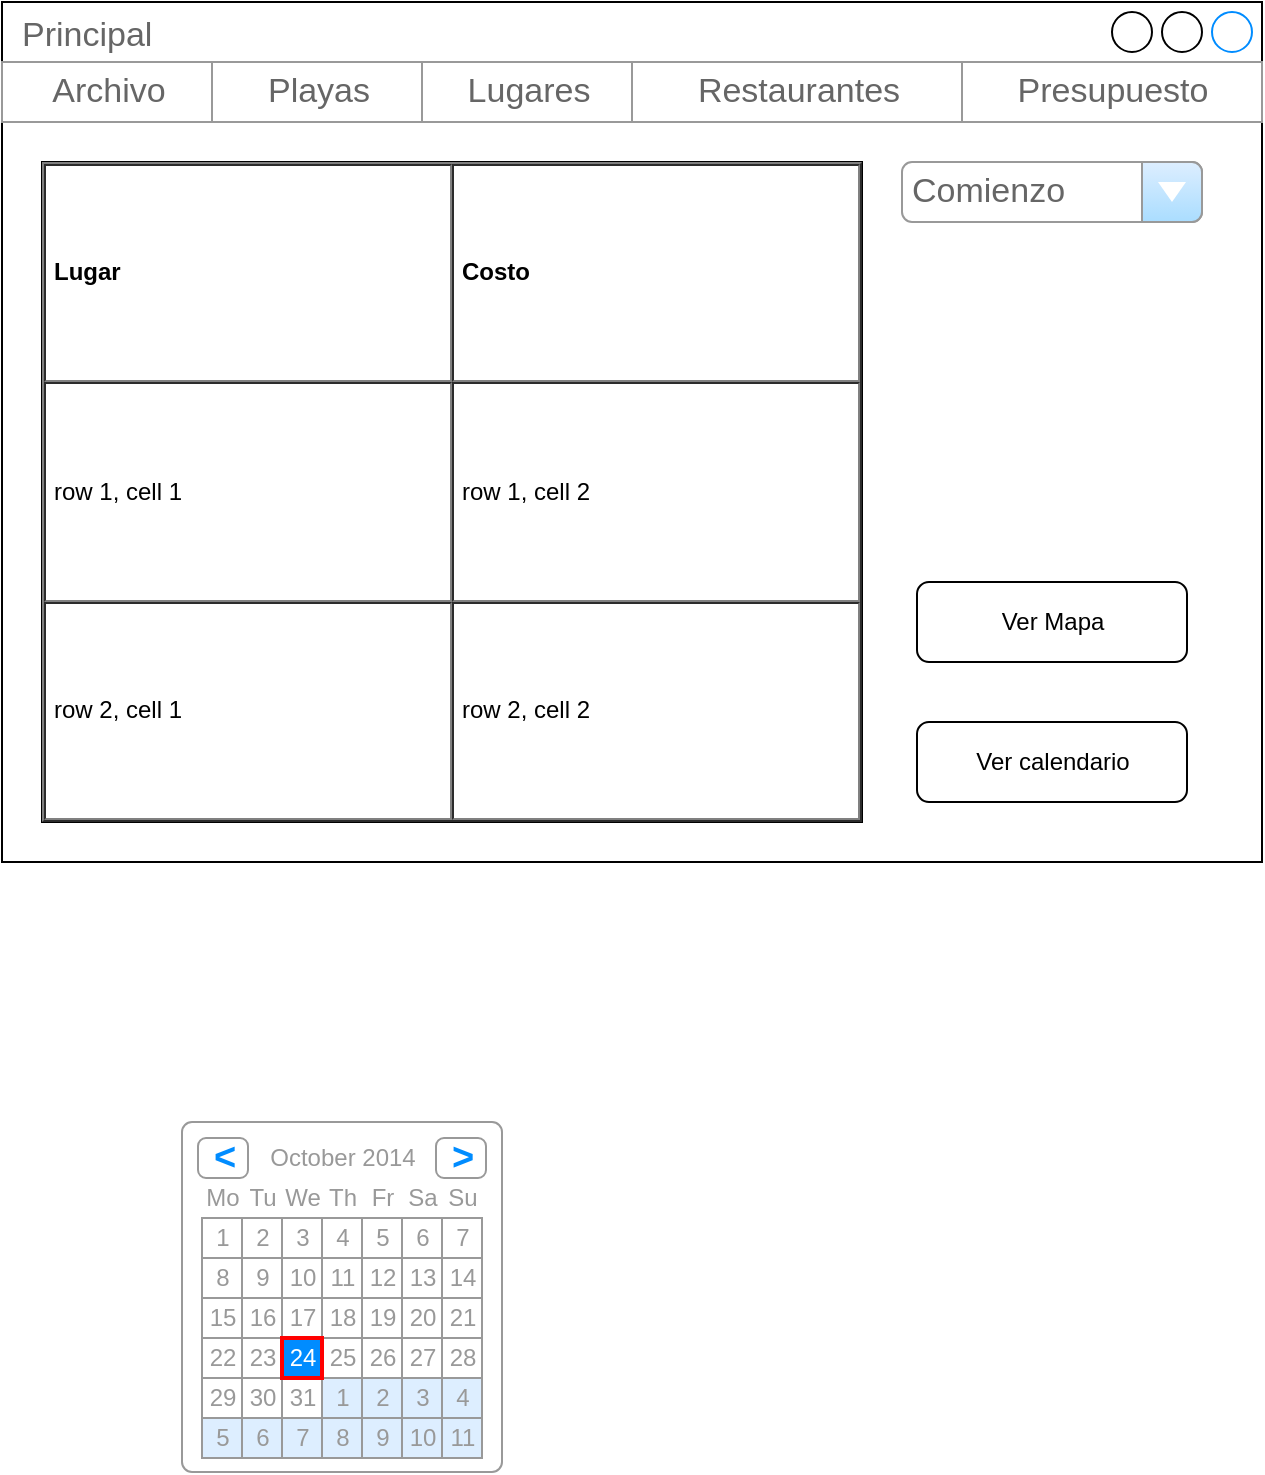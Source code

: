 <mxfile version="14.6.13" type="device"><diagram id="II5NZkcMX6G9MOFi7y11" name="Principal"><mxGraphModel dx="1422" dy="822" grid="1" gridSize="10" guides="1" tooltips="1" connect="1" arrows="1" fold="1" page="1" pageScale="1" pageWidth="850" pageHeight="1100" math="0" shadow="0"><root><mxCell id="0"/><mxCell id="1" parent="0"/><mxCell id="Mf20w2OhUnqeY1w4zBVM-1" value="Principal" style="strokeWidth=1;shadow=0;dashed=0;align=center;html=1;shape=mxgraph.mockup.containers.window;align=left;verticalAlign=top;spacingLeft=8;strokeColor2=#008cff;strokeColor3=#c4c4c4;fontColor=#666666;mainText=;fontSize=17;labelBackgroundColor=none;" vertex="1" parent="1"><mxGeometry x="100" y="200" width="630" height="430" as="geometry"/></mxCell><mxCell id="Mf20w2OhUnqeY1w4zBVM-19" value="" style="strokeWidth=1;shadow=0;dashed=0;align=center;html=1;shape=mxgraph.mockup.forms.rrect;rSize=0;strokeColor=#999999;" vertex="1" parent="1"><mxGeometry x="100" y="230" width="630" height="30" as="geometry"/></mxCell><mxCell id="Mf20w2OhUnqeY1w4zBVM-20" value="Archivo" style="strokeColor=inherit;fillColor=inherit;gradientColor=inherit;strokeWidth=1;shadow=0;dashed=0;align=center;html=1;shape=mxgraph.mockup.forms.rrect;rSize=0;fontSize=17;fontColor=#666666;" vertex="1" parent="Mf20w2OhUnqeY1w4zBVM-19"><mxGeometry width="105" height="30" as="geometry"/></mxCell><mxCell id="Mf20w2OhUnqeY1w4zBVM-21" value="Playas" style="strokeColor=inherit;fillColor=inherit;gradientColor=inherit;strokeWidth=1;shadow=0;dashed=0;align=center;html=1;shape=mxgraph.mockup.forms.rrect;rSize=0;fontSize=17;fontColor=#666666;" vertex="1" parent="Mf20w2OhUnqeY1w4zBVM-19"><mxGeometry x="105" width="105" height="30" as="geometry"/></mxCell><mxCell id="Mf20w2OhUnqeY1w4zBVM-22" value="Lugares" style="strokeColor=inherit;fillColor=inherit;gradientColor=inherit;strokeWidth=1;shadow=0;dashed=0;align=center;html=1;shape=mxgraph.mockup.forms.rrect;rSize=0;fontSize=17;fontColor=#666666;" vertex="1" parent="Mf20w2OhUnqeY1w4zBVM-19"><mxGeometry x="210" width="105" height="30" as="geometry"/></mxCell><mxCell id="Mf20w2OhUnqeY1w4zBVM-23" value="Restaurantes" style="strokeColor=inherit;fillColor=inherit;gradientColor=inherit;strokeWidth=1;shadow=0;dashed=0;align=center;html=1;shape=mxgraph.mockup.forms.rrect;rSize=0;fontSize=17;fontColor=#666666;" vertex="1" parent="Mf20w2OhUnqeY1w4zBVM-19"><mxGeometry x="315" width="165" height="30" as="geometry"/></mxCell><mxCell id="Mf20w2OhUnqeY1w4zBVM-24" value="Presupuesto" style="strokeColor=inherit;fillColor=inherit;gradientColor=inherit;strokeWidth=1;shadow=0;dashed=0;align=center;html=1;shape=mxgraph.mockup.forms.rrect;rSize=0;fontSize=17;fontColor=#666666;" vertex="1" parent="Mf20w2OhUnqeY1w4zBVM-19"><mxGeometry x="480" width="150" height="30" as="geometry"/></mxCell><mxCell id="Mf20w2OhUnqeY1w4zBVM-73" value="" style="strokeWidth=1;shadow=0;dashed=0;align=center;html=1;shape=mxgraph.mockup.forms.rrect;rSize=5;strokeColor=#999999;fillColor=#ffffff;" vertex="1" parent="1"><mxGeometry x="190" y="760" width="160" height="175" as="geometry"/></mxCell><mxCell id="Mf20w2OhUnqeY1w4zBVM-74" value="October 2014" style="strokeWidth=1;shadow=0;dashed=0;align=center;html=1;shape=mxgraph.mockup.forms.anchor;fontColor=#999999;" vertex="1" parent="Mf20w2OhUnqeY1w4zBVM-73"><mxGeometry x="30" y="8" width="100" height="20" as="geometry"/></mxCell><mxCell id="Mf20w2OhUnqeY1w4zBVM-75" value="&lt;" style="strokeWidth=1;shadow=0;dashed=0;align=center;html=1;shape=mxgraph.mockup.forms.rrect;rSize=4;strokeColor=#999999;fontColor=#008cff;fontSize=19;fontStyle=1;" vertex="1" parent="Mf20w2OhUnqeY1w4zBVM-73"><mxGeometry x="8" y="8" width="25" height="20" as="geometry"/></mxCell><mxCell id="Mf20w2OhUnqeY1w4zBVM-76" value="&gt;" style="strokeWidth=1;shadow=0;dashed=0;align=center;html=1;shape=mxgraph.mockup.forms.rrect;rSize=4;strokeColor=#999999;fontColor=#008cff;fontSize=19;fontStyle=1;" vertex="1" parent="Mf20w2OhUnqeY1w4zBVM-73"><mxGeometry x="127" y="8" width="25" height="20" as="geometry"/></mxCell><mxCell id="Mf20w2OhUnqeY1w4zBVM-77" value="Mo" style="strokeWidth=1;shadow=0;dashed=0;align=center;html=1;shape=mxgraph.mockup.forms.anchor;fontColor=#999999;" vertex="1" parent="Mf20w2OhUnqeY1w4zBVM-73"><mxGeometry x="10" y="28" width="20" height="20" as="geometry"/></mxCell><mxCell id="Mf20w2OhUnqeY1w4zBVM-78" value="Tu" style="strokeWidth=1;shadow=0;dashed=0;align=center;html=1;shape=mxgraph.mockup.forms.anchor;fontColor=#999999;" vertex="1" parent="Mf20w2OhUnqeY1w4zBVM-73"><mxGeometry x="30" y="28" width="20" height="20" as="geometry"/></mxCell><mxCell id="Mf20w2OhUnqeY1w4zBVM-79" value="We" style="strokeWidth=1;shadow=0;dashed=0;align=center;html=1;shape=mxgraph.mockup.forms.anchor;fontColor=#999999;" vertex="1" parent="Mf20w2OhUnqeY1w4zBVM-73"><mxGeometry x="50" y="28" width="20" height="20" as="geometry"/></mxCell><mxCell id="Mf20w2OhUnqeY1w4zBVM-80" value="Th" style="strokeWidth=1;shadow=0;dashed=0;align=center;html=1;shape=mxgraph.mockup.forms.anchor;fontColor=#999999;" vertex="1" parent="Mf20w2OhUnqeY1w4zBVM-73"><mxGeometry x="70" y="28" width="20" height="20" as="geometry"/></mxCell><mxCell id="Mf20w2OhUnqeY1w4zBVM-81" value="Fr" style="strokeWidth=1;shadow=0;dashed=0;align=center;html=1;shape=mxgraph.mockup.forms.anchor;fontColor=#999999;" vertex="1" parent="Mf20w2OhUnqeY1w4zBVM-73"><mxGeometry x="90" y="28" width="20" height="20" as="geometry"/></mxCell><mxCell id="Mf20w2OhUnqeY1w4zBVM-82" value="Sa" style="strokeWidth=1;shadow=0;dashed=0;align=center;html=1;shape=mxgraph.mockup.forms.anchor;fontColor=#999999;" vertex="1" parent="Mf20w2OhUnqeY1w4zBVM-73"><mxGeometry x="110" y="28" width="20" height="20" as="geometry"/></mxCell><mxCell id="Mf20w2OhUnqeY1w4zBVM-83" value="Su" style="strokeWidth=1;shadow=0;dashed=0;align=center;html=1;shape=mxgraph.mockup.forms.anchor;fontColor=#999999;" vertex="1" parent="Mf20w2OhUnqeY1w4zBVM-73"><mxGeometry x="130" y="28" width="20" height="20" as="geometry"/></mxCell><mxCell id="Mf20w2OhUnqeY1w4zBVM-84" value="1" style="strokeWidth=1;shadow=0;dashed=0;align=center;html=1;shape=mxgraph.mockup.forms.rrect;rSize=0;strokeColor=#999999;fontColor=#999999;" vertex="1" parent="Mf20w2OhUnqeY1w4zBVM-73"><mxGeometry x="10" y="48" width="20" height="20" as="geometry"/></mxCell><mxCell id="Mf20w2OhUnqeY1w4zBVM-85" value="2" style="strokeWidth=1;shadow=0;dashed=0;align=center;html=1;shape=mxgraph.mockup.forms.rrect;rSize=0;strokeColor=#999999;fontColor=#999999;" vertex="1" parent="Mf20w2OhUnqeY1w4zBVM-73"><mxGeometry x="30" y="48" width="20" height="20" as="geometry"/></mxCell><mxCell id="Mf20w2OhUnqeY1w4zBVM-86" value="3" style="strokeWidth=1;shadow=0;dashed=0;align=center;html=1;shape=mxgraph.mockup.forms.rrect;rSize=0;strokeColor=#999999;fontColor=#999999;" vertex="1" parent="Mf20w2OhUnqeY1w4zBVM-73"><mxGeometry x="50" y="48" width="20" height="20" as="geometry"/></mxCell><mxCell id="Mf20w2OhUnqeY1w4zBVM-87" value="4" style="strokeWidth=1;shadow=0;dashed=0;align=center;html=1;shape=mxgraph.mockup.forms.rrect;rSize=0;strokeColor=#999999;fontColor=#999999;" vertex="1" parent="Mf20w2OhUnqeY1w4zBVM-73"><mxGeometry x="70" y="48" width="20" height="20" as="geometry"/></mxCell><mxCell id="Mf20w2OhUnqeY1w4zBVM-88" value="5" style="strokeWidth=1;shadow=0;dashed=0;align=center;html=1;shape=mxgraph.mockup.forms.rrect;rSize=0;strokeColor=#999999;fontColor=#999999;" vertex="1" parent="Mf20w2OhUnqeY1w4zBVM-73"><mxGeometry x="90" y="48" width="20" height="20" as="geometry"/></mxCell><mxCell id="Mf20w2OhUnqeY1w4zBVM-89" value="6" style="strokeWidth=1;shadow=0;dashed=0;align=center;html=1;shape=mxgraph.mockup.forms.rrect;rSize=0;strokeColor=#999999;fontColor=#999999;" vertex="1" parent="Mf20w2OhUnqeY1w4zBVM-73"><mxGeometry x="110" y="48" width="20" height="20" as="geometry"/></mxCell><mxCell id="Mf20w2OhUnqeY1w4zBVM-90" value="7" style="strokeWidth=1;shadow=0;dashed=0;align=center;html=1;shape=mxgraph.mockup.forms.rrect;rSize=0;strokeColor=#999999;fontColor=#999999;" vertex="1" parent="Mf20w2OhUnqeY1w4zBVM-73"><mxGeometry x="130" y="48" width="20" height="20" as="geometry"/></mxCell><mxCell id="Mf20w2OhUnqeY1w4zBVM-91" value="8" style="strokeWidth=1;shadow=0;dashed=0;align=center;html=1;shape=mxgraph.mockup.forms.rrect;rSize=0;strokeColor=#999999;fontColor=#999999;" vertex="1" parent="Mf20w2OhUnqeY1w4zBVM-73"><mxGeometry x="10" y="68" width="20" height="20" as="geometry"/></mxCell><mxCell id="Mf20w2OhUnqeY1w4zBVM-92" value="9" style="strokeWidth=1;shadow=0;dashed=0;align=center;html=1;shape=mxgraph.mockup.forms.rrect;rSize=0;strokeColor=#999999;fontColor=#999999;" vertex="1" parent="Mf20w2OhUnqeY1w4zBVM-73"><mxGeometry x="30" y="68" width="20" height="20" as="geometry"/></mxCell><mxCell id="Mf20w2OhUnqeY1w4zBVM-93" value="10" style="strokeWidth=1;shadow=0;dashed=0;align=center;html=1;shape=mxgraph.mockup.forms.rrect;rSize=0;strokeColor=#999999;fontColor=#999999;" vertex="1" parent="Mf20w2OhUnqeY1w4zBVM-73"><mxGeometry x="50" y="68" width="20" height="20" as="geometry"/></mxCell><mxCell id="Mf20w2OhUnqeY1w4zBVM-94" value="11" style="strokeWidth=1;shadow=0;dashed=0;align=center;html=1;shape=mxgraph.mockup.forms.rrect;rSize=0;strokeColor=#999999;fontColor=#999999;" vertex="1" parent="Mf20w2OhUnqeY1w4zBVM-73"><mxGeometry x="70" y="68" width="20" height="20" as="geometry"/></mxCell><mxCell id="Mf20w2OhUnqeY1w4zBVM-95" value="12" style="strokeWidth=1;shadow=0;dashed=0;align=center;html=1;shape=mxgraph.mockup.forms.rrect;rSize=0;strokeColor=#999999;fontColor=#999999;" vertex="1" parent="Mf20w2OhUnqeY1w4zBVM-73"><mxGeometry x="90" y="68" width="20" height="20" as="geometry"/></mxCell><mxCell id="Mf20w2OhUnqeY1w4zBVM-96" value="13" style="strokeWidth=1;shadow=0;dashed=0;align=center;html=1;shape=mxgraph.mockup.forms.rrect;rSize=0;strokeColor=#999999;fontColor=#999999;" vertex="1" parent="Mf20w2OhUnqeY1w4zBVM-73"><mxGeometry x="110" y="68" width="20" height="20" as="geometry"/></mxCell><mxCell id="Mf20w2OhUnqeY1w4zBVM-97" value="14" style="strokeWidth=1;shadow=0;dashed=0;align=center;html=1;shape=mxgraph.mockup.forms.rrect;rSize=0;strokeColor=#999999;fontColor=#999999;" vertex="1" parent="Mf20w2OhUnqeY1w4zBVM-73"><mxGeometry x="130" y="68" width="20" height="20" as="geometry"/></mxCell><mxCell id="Mf20w2OhUnqeY1w4zBVM-98" value="15" style="strokeWidth=1;shadow=0;dashed=0;align=center;html=1;shape=mxgraph.mockup.forms.rrect;rSize=0;strokeColor=#999999;fontColor=#999999;" vertex="1" parent="Mf20w2OhUnqeY1w4zBVM-73"><mxGeometry x="10" y="88" width="20" height="20" as="geometry"/></mxCell><mxCell id="Mf20w2OhUnqeY1w4zBVM-99" value="16" style="strokeWidth=1;shadow=0;dashed=0;align=center;html=1;shape=mxgraph.mockup.forms.rrect;rSize=0;strokeColor=#999999;fontColor=#999999;" vertex="1" parent="Mf20w2OhUnqeY1w4zBVM-73"><mxGeometry x="30" y="88" width="20" height="20" as="geometry"/></mxCell><mxCell id="Mf20w2OhUnqeY1w4zBVM-100" value="17" style="strokeWidth=1;shadow=0;dashed=0;align=center;html=1;shape=mxgraph.mockup.forms.rrect;rSize=0;strokeColor=#999999;fontColor=#999999;" vertex="1" parent="Mf20w2OhUnqeY1w4zBVM-73"><mxGeometry x="50" y="88" width="20" height="20" as="geometry"/></mxCell><mxCell id="Mf20w2OhUnqeY1w4zBVM-101" value="18" style="strokeWidth=1;shadow=0;dashed=0;align=center;html=1;shape=mxgraph.mockup.forms.rrect;rSize=0;strokeColor=#999999;fontColor=#999999;" vertex="1" parent="Mf20w2OhUnqeY1w4zBVM-73"><mxGeometry x="70" y="88" width="20" height="20" as="geometry"/></mxCell><mxCell id="Mf20w2OhUnqeY1w4zBVM-102" value="19" style="strokeWidth=1;shadow=0;dashed=0;align=center;html=1;shape=mxgraph.mockup.forms.rrect;rSize=0;strokeColor=#999999;fontColor=#999999;" vertex="1" parent="Mf20w2OhUnqeY1w4zBVM-73"><mxGeometry x="90" y="88" width="20" height="20" as="geometry"/></mxCell><mxCell id="Mf20w2OhUnqeY1w4zBVM-103" value="20" style="strokeWidth=1;shadow=0;dashed=0;align=center;html=1;shape=mxgraph.mockup.forms.rrect;rSize=0;strokeColor=#999999;fontColor=#999999;" vertex="1" parent="Mf20w2OhUnqeY1w4zBVM-73"><mxGeometry x="110" y="88" width="20" height="20" as="geometry"/></mxCell><mxCell id="Mf20w2OhUnqeY1w4zBVM-104" value="21" style="strokeWidth=1;shadow=0;dashed=0;align=center;html=1;shape=mxgraph.mockup.forms.rrect;rSize=0;strokeColor=#999999;fontColor=#999999;" vertex="1" parent="Mf20w2OhUnqeY1w4zBVM-73"><mxGeometry x="130" y="88" width="20" height="20" as="geometry"/></mxCell><mxCell id="Mf20w2OhUnqeY1w4zBVM-105" value="22" style="strokeWidth=1;shadow=0;dashed=0;align=center;html=1;shape=mxgraph.mockup.forms.rrect;rSize=0;strokeColor=#999999;fontColor=#999999;" vertex="1" parent="Mf20w2OhUnqeY1w4zBVM-73"><mxGeometry x="10" y="108" width="20" height="20" as="geometry"/></mxCell><mxCell id="Mf20w2OhUnqeY1w4zBVM-106" value="23" style="strokeWidth=1;shadow=0;dashed=0;align=center;html=1;shape=mxgraph.mockup.forms.rrect;rSize=0;strokeColor=#999999;fontColor=#999999;" vertex="1" parent="Mf20w2OhUnqeY1w4zBVM-73"><mxGeometry x="30" y="108" width="20" height="20" as="geometry"/></mxCell><mxCell id="Mf20w2OhUnqeY1w4zBVM-107" value="25" style="strokeWidth=1;shadow=0;dashed=0;align=center;html=1;shape=mxgraph.mockup.forms.rrect;rSize=0;strokeColor=#999999;fontColor=#999999;" vertex="1" parent="Mf20w2OhUnqeY1w4zBVM-73"><mxGeometry x="70" y="108" width="20" height="20" as="geometry"/></mxCell><mxCell id="Mf20w2OhUnqeY1w4zBVM-108" value="26" style="strokeWidth=1;shadow=0;dashed=0;align=center;html=1;shape=mxgraph.mockup.forms.rrect;rSize=0;strokeColor=#999999;fontColor=#999999;" vertex="1" parent="Mf20w2OhUnqeY1w4zBVM-73"><mxGeometry x="90" y="108" width="20" height="20" as="geometry"/></mxCell><mxCell id="Mf20w2OhUnqeY1w4zBVM-109" value="27" style="strokeWidth=1;shadow=0;dashed=0;align=center;html=1;shape=mxgraph.mockup.forms.rrect;rSize=0;strokeColor=#999999;fontColor=#999999;" vertex="1" parent="Mf20w2OhUnqeY1w4zBVM-73"><mxGeometry x="110" y="108" width="20" height="20" as="geometry"/></mxCell><mxCell id="Mf20w2OhUnqeY1w4zBVM-110" value="28" style="strokeWidth=1;shadow=0;dashed=0;align=center;html=1;shape=mxgraph.mockup.forms.rrect;rSize=0;strokeColor=#999999;fontColor=#999999;" vertex="1" parent="Mf20w2OhUnqeY1w4zBVM-73"><mxGeometry x="130" y="108" width="20" height="20" as="geometry"/></mxCell><mxCell id="Mf20w2OhUnqeY1w4zBVM-111" value="29" style="strokeWidth=1;shadow=0;dashed=0;align=center;html=1;shape=mxgraph.mockup.forms.rrect;rSize=0;strokeColor=#999999;fontColor=#999999;" vertex="1" parent="Mf20w2OhUnqeY1w4zBVM-73"><mxGeometry x="10" y="128" width="20" height="20" as="geometry"/></mxCell><mxCell id="Mf20w2OhUnqeY1w4zBVM-112" value="30" style="strokeWidth=1;shadow=0;dashed=0;align=center;html=1;shape=mxgraph.mockup.forms.rrect;rSize=0;strokeColor=#999999;fontColor=#999999;" vertex="1" parent="Mf20w2OhUnqeY1w4zBVM-73"><mxGeometry x="30" y="128" width="20" height="20" as="geometry"/></mxCell><mxCell id="Mf20w2OhUnqeY1w4zBVM-113" value="31" style="strokeWidth=1;shadow=0;dashed=0;align=center;html=1;shape=mxgraph.mockup.forms.rrect;rSize=0;strokeColor=#999999;fontColor=#999999;" vertex="1" parent="Mf20w2OhUnqeY1w4zBVM-73"><mxGeometry x="50" y="128" width="20" height="20" as="geometry"/></mxCell><mxCell id="Mf20w2OhUnqeY1w4zBVM-114" value="1" style="strokeWidth=1;shadow=0;dashed=0;align=center;html=1;shape=mxgraph.mockup.forms.rrect;rSize=0;strokeColor=#999999;fontColor=#999999;fillColor=#ddeeff;" vertex="1" parent="Mf20w2OhUnqeY1w4zBVM-73"><mxGeometry x="70" y="128" width="20" height="20" as="geometry"/></mxCell><mxCell id="Mf20w2OhUnqeY1w4zBVM-115" value="2" style="strokeWidth=1;shadow=0;dashed=0;align=center;html=1;shape=mxgraph.mockup.forms.rrect;rSize=0;strokeColor=#999999;fontColor=#999999;fillColor=#ddeeff;" vertex="1" parent="Mf20w2OhUnqeY1w4zBVM-73"><mxGeometry x="90" y="128" width="20" height="20" as="geometry"/></mxCell><mxCell id="Mf20w2OhUnqeY1w4zBVM-116" value="3" style="strokeWidth=1;shadow=0;dashed=0;align=center;html=1;shape=mxgraph.mockup.forms.rrect;rSize=0;strokeColor=#999999;fontColor=#999999;fillColor=#ddeeff;" vertex="1" parent="Mf20w2OhUnqeY1w4zBVM-73"><mxGeometry x="110" y="128" width="20" height="20" as="geometry"/></mxCell><mxCell id="Mf20w2OhUnqeY1w4zBVM-117" value="4" style="strokeWidth=1;shadow=0;dashed=0;align=center;html=1;shape=mxgraph.mockup.forms.rrect;rSize=0;strokeColor=#999999;fontColor=#999999;fillColor=#ddeeff;" vertex="1" parent="Mf20w2OhUnqeY1w4zBVM-73"><mxGeometry x="130" y="128" width="20" height="20" as="geometry"/></mxCell><mxCell id="Mf20w2OhUnqeY1w4zBVM-118" value="5" style="strokeWidth=1;shadow=0;dashed=0;align=center;html=1;shape=mxgraph.mockup.forms.rrect;rSize=0;strokeColor=#999999;fontColor=#999999;fillColor=#ddeeff;" vertex="1" parent="Mf20w2OhUnqeY1w4zBVM-73"><mxGeometry x="10" y="148" width="20" height="20" as="geometry"/></mxCell><mxCell id="Mf20w2OhUnqeY1w4zBVM-119" value="6" style="strokeWidth=1;shadow=0;dashed=0;align=center;html=1;shape=mxgraph.mockup.forms.rrect;rSize=0;strokeColor=#999999;fontColor=#999999;fillColor=#ddeeff;" vertex="1" parent="Mf20w2OhUnqeY1w4zBVM-73"><mxGeometry x="30" y="148" width="20" height="20" as="geometry"/></mxCell><mxCell id="Mf20w2OhUnqeY1w4zBVM-120" value="7" style="strokeWidth=1;shadow=0;dashed=0;align=center;html=1;shape=mxgraph.mockup.forms.rrect;rSize=0;strokeColor=#999999;fontColor=#999999;fillColor=#ddeeff;" vertex="1" parent="Mf20w2OhUnqeY1w4zBVM-73"><mxGeometry x="50" y="148" width="20" height="20" as="geometry"/></mxCell><mxCell id="Mf20w2OhUnqeY1w4zBVM-121" value="8" style="strokeWidth=1;shadow=0;dashed=0;align=center;html=1;shape=mxgraph.mockup.forms.rrect;rSize=0;strokeColor=#999999;fontColor=#999999;fillColor=#ddeeff;" vertex="1" parent="Mf20w2OhUnqeY1w4zBVM-73"><mxGeometry x="70" y="148" width="20" height="20" as="geometry"/></mxCell><mxCell id="Mf20w2OhUnqeY1w4zBVM-122" value="9" style="strokeWidth=1;shadow=0;dashed=0;align=center;html=1;shape=mxgraph.mockup.forms.rrect;rSize=0;strokeColor=#999999;fontColor=#999999;fillColor=#ddeeff;" vertex="1" parent="Mf20w2OhUnqeY1w4zBVM-73"><mxGeometry x="90" y="148" width="20" height="20" as="geometry"/></mxCell><mxCell id="Mf20w2OhUnqeY1w4zBVM-123" value="10" style="strokeWidth=1;shadow=0;dashed=0;align=center;html=1;shape=mxgraph.mockup.forms.rrect;rSize=0;strokeColor=#999999;fontColor=#999999;fillColor=#ddeeff;" vertex="1" parent="Mf20w2OhUnqeY1w4zBVM-73"><mxGeometry x="110" y="148" width="20" height="20" as="geometry"/></mxCell><mxCell id="Mf20w2OhUnqeY1w4zBVM-124" value="11" style="strokeWidth=1;shadow=0;dashed=0;align=center;html=1;shape=mxgraph.mockup.forms.rrect;rSize=0;strokeColor=#999999;fontColor=#999999;fillColor=#ddeeff;" vertex="1" parent="Mf20w2OhUnqeY1w4zBVM-73"><mxGeometry x="130" y="148" width="20" height="20" as="geometry"/></mxCell><mxCell id="Mf20w2OhUnqeY1w4zBVM-125" value="24" style="strokeWidth=1;shadow=0;dashed=0;align=center;html=1;shape=mxgraph.mockup.forms.rrect;rSize=0;strokeColor=#ff0000;fontColor=#ffffff;strokeWidth=2;fillColor=#008cff;" vertex="1" parent="Mf20w2OhUnqeY1w4zBVM-73"><mxGeometry x="50" y="108" width="20" height="20" as="geometry"/></mxCell><mxCell id="Mf20w2OhUnqeY1w4zBVM-126" value="Comienzo" style="strokeWidth=1;shadow=0;dashed=0;align=center;html=1;shape=mxgraph.mockup.forms.comboBox;strokeColor=#999999;fillColor=#ddeeff;align=left;fillColor2=#aaddff;mainText=;fontColor=#666666;fontSize=17;spacingLeft=3;" vertex="1" parent="1"><mxGeometry x="550" y="280" width="150" height="30" as="geometry"/></mxCell><mxCell id="Mf20w2OhUnqeY1w4zBVM-130" value="&lt;table cellpadding=&quot;4&quot; cellspacing=&quot;0&quot; border=&quot;1&quot; style=&quot;font-size: 1em ; width: 100% ; height: 100%&quot;&gt;&lt;tbody&gt;&lt;tr&gt;&lt;th&gt;Lugar&lt;/th&gt;&lt;th&gt;Costo&lt;/th&gt;&lt;/tr&gt;&lt;tr&gt;&lt;td&gt;row 1, cell 1&lt;/td&gt;&lt;td&gt;row 1, cell 2&lt;/td&gt;&lt;/tr&gt;&lt;tr&gt;&lt;td&gt;row 2, cell 1&lt;/td&gt;&lt;td&gt;row 2, cell 2&lt;/td&gt;&lt;/tr&gt;&lt;/tbody&gt;&lt;/table&gt; " style="verticalAlign=top;align=left;overflow=fill;fontSize=12;fontFamily=Helvetica;html=1" vertex="1" parent="1"><mxGeometry x="120" y="280" width="410" height="330" as="geometry"/></mxCell><mxCell id="Mf20w2OhUnqeY1w4zBVM-132" value="Ver Mapa" style="rounded=1;whiteSpace=wrap;html=1;" vertex="1" parent="1"><mxGeometry x="557.5" y="490" width="135" height="40" as="geometry"/></mxCell><mxCell id="Mf20w2OhUnqeY1w4zBVM-133" value="Ver calendario" style="rounded=1;whiteSpace=wrap;html=1;" vertex="1" parent="1"><mxGeometry x="557.5" y="560" width="135" height="40" as="geometry"/></mxCell></root></mxGraphModel></diagram></mxfile>